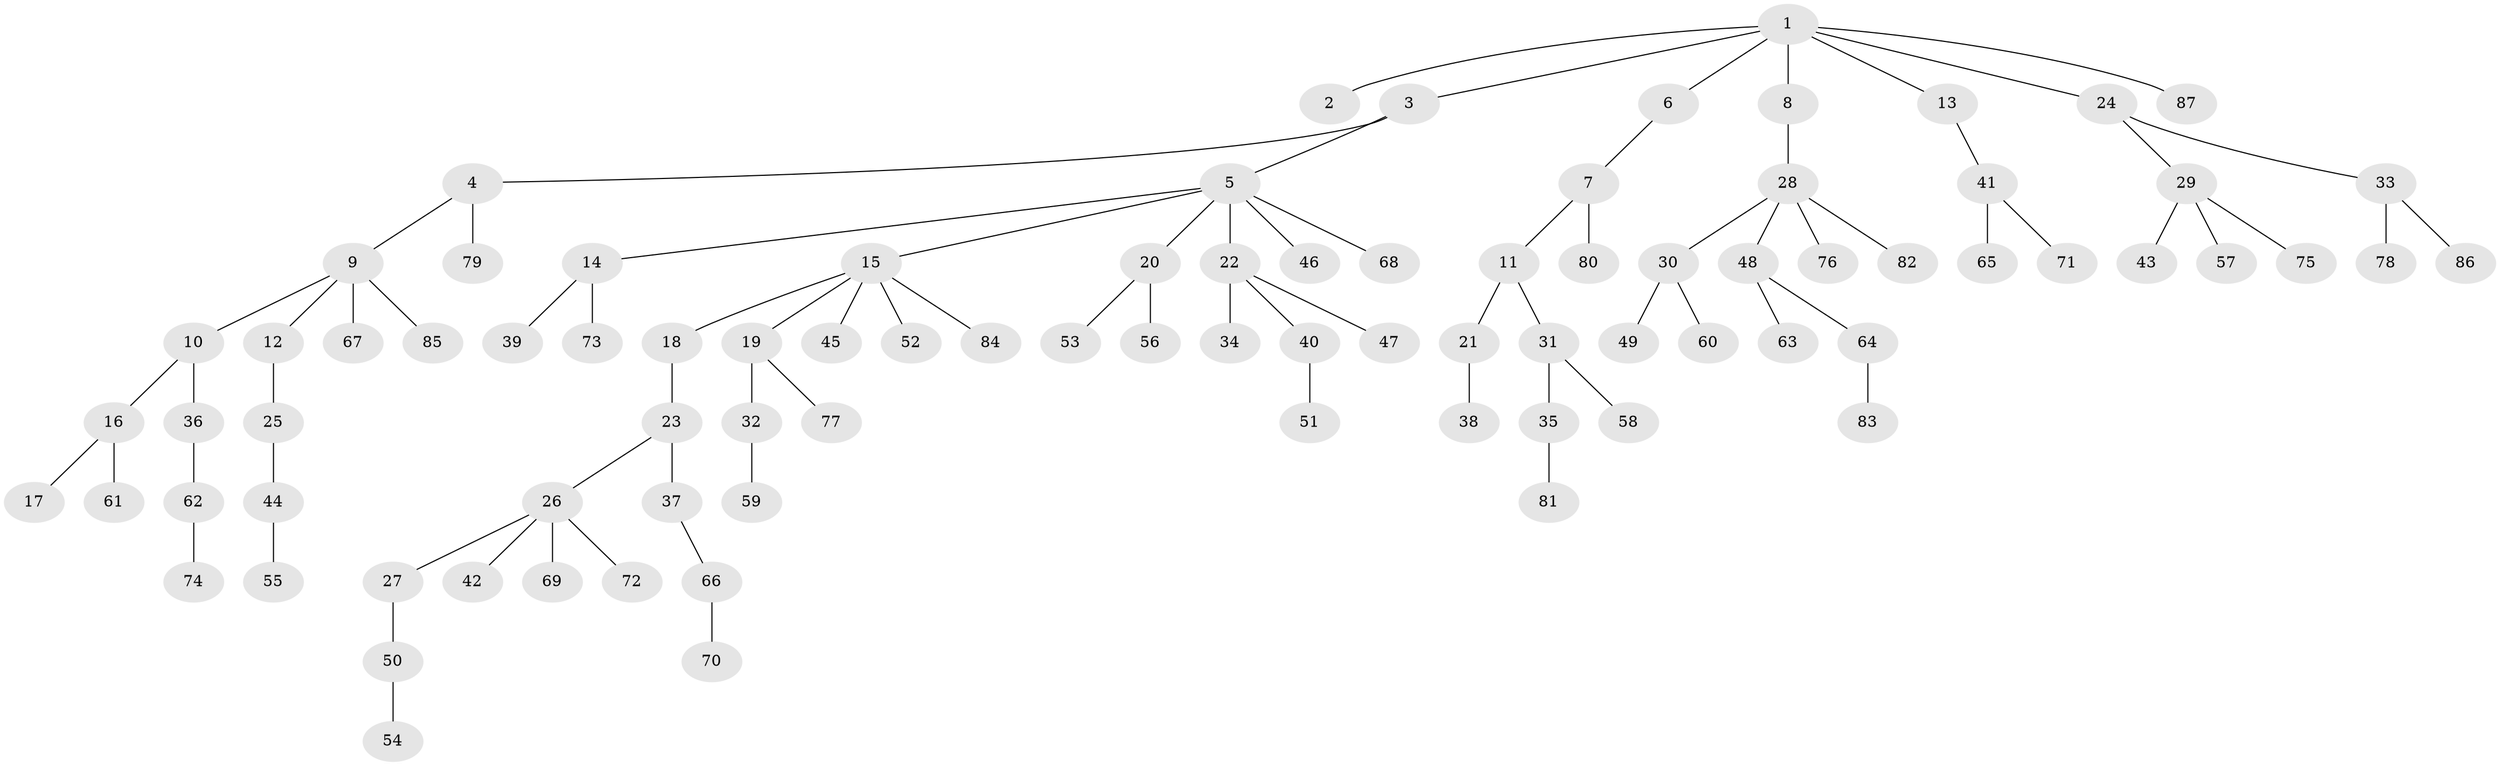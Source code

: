 // Generated by graph-tools (version 1.1) at 2025/26/03/09/25 03:26:23]
// undirected, 87 vertices, 86 edges
graph export_dot {
graph [start="1"]
  node [color=gray90,style=filled];
  1;
  2;
  3;
  4;
  5;
  6;
  7;
  8;
  9;
  10;
  11;
  12;
  13;
  14;
  15;
  16;
  17;
  18;
  19;
  20;
  21;
  22;
  23;
  24;
  25;
  26;
  27;
  28;
  29;
  30;
  31;
  32;
  33;
  34;
  35;
  36;
  37;
  38;
  39;
  40;
  41;
  42;
  43;
  44;
  45;
  46;
  47;
  48;
  49;
  50;
  51;
  52;
  53;
  54;
  55;
  56;
  57;
  58;
  59;
  60;
  61;
  62;
  63;
  64;
  65;
  66;
  67;
  68;
  69;
  70;
  71;
  72;
  73;
  74;
  75;
  76;
  77;
  78;
  79;
  80;
  81;
  82;
  83;
  84;
  85;
  86;
  87;
  1 -- 2;
  1 -- 3;
  1 -- 6;
  1 -- 8;
  1 -- 13;
  1 -- 24;
  1 -- 87;
  3 -- 4;
  3 -- 5;
  4 -- 9;
  4 -- 79;
  5 -- 14;
  5 -- 15;
  5 -- 20;
  5 -- 22;
  5 -- 46;
  5 -- 68;
  6 -- 7;
  7 -- 11;
  7 -- 80;
  8 -- 28;
  9 -- 10;
  9 -- 12;
  9 -- 67;
  9 -- 85;
  10 -- 16;
  10 -- 36;
  11 -- 21;
  11 -- 31;
  12 -- 25;
  13 -- 41;
  14 -- 39;
  14 -- 73;
  15 -- 18;
  15 -- 19;
  15 -- 45;
  15 -- 52;
  15 -- 84;
  16 -- 17;
  16 -- 61;
  18 -- 23;
  19 -- 32;
  19 -- 77;
  20 -- 53;
  20 -- 56;
  21 -- 38;
  22 -- 34;
  22 -- 40;
  22 -- 47;
  23 -- 26;
  23 -- 37;
  24 -- 29;
  24 -- 33;
  25 -- 44;
  26 -- 27;
  26 -- 42;
  26 -- 69;
  26 -- 72;
  27 -- 50;
  28 -- 30;
  28 -- 48;
  28 -- 76;
  28 -- 82;
  29 -- 43;
  29 -- 57;
  29 -- 75;
  30 -- 49;
  30 -- 60;
  31 -- 35;
  31 -- 58;
  32 -- 59;
  33 -- 78;
  33 -- 86;
  35 -- 81;
  36 -- 62;
  37 -- 66;
  40 -- 51;
  41 -- 65;
  41 -- 71;
  44 -- 55;
  48 -- 63;
  48 -- 64;
  50 -- 54;
  62 -- 74;
  64 -- 83;
  66 -- 70;
}
